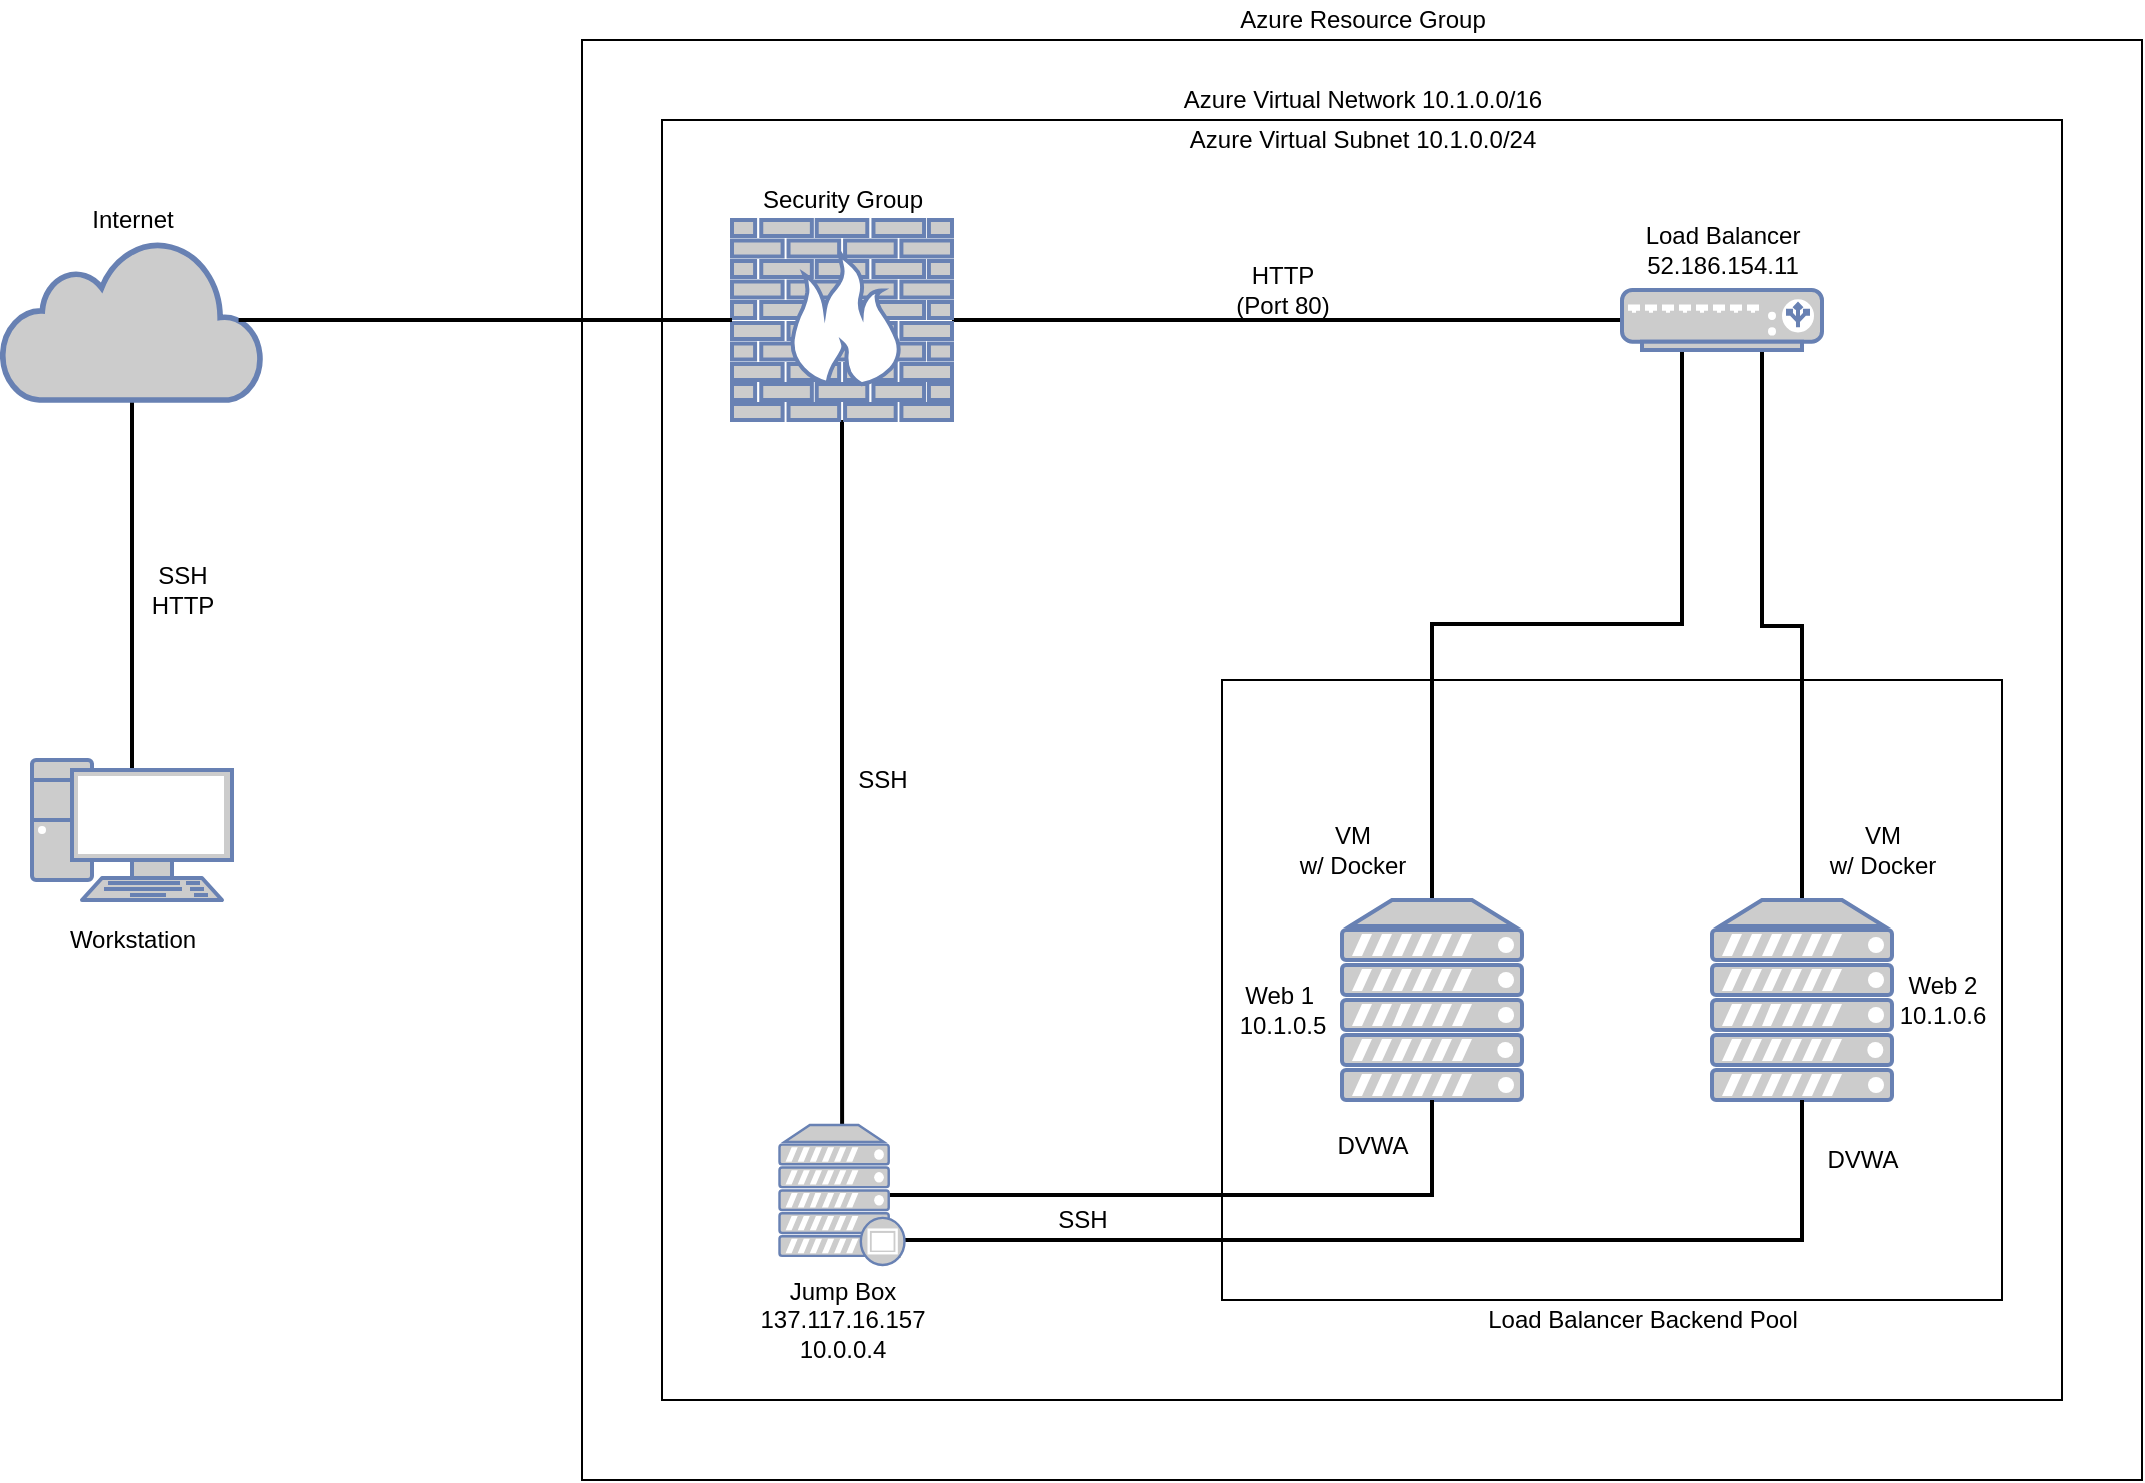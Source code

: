 <mxfile version="15.9.4" type="device"><diagram id="VUIN6gnFWrO7nGe89qZ6" name="Page-1"><mxGraphModel dx="1757" dy="977" grid="1" gridSize="10" guides="1" tooltips="1" connect="1" arrows="1" fold="1" page="1" pageScale="1" pageWidth="1100" pageHeight="850" math="0" shadow="0"><root><mxCell id="0"/><mxCell id="1" parent="0"/><mxCell id="t0cJ-oJzR2DotqfWbUaT-10" style="edgeStyle=orthogonalEdgeStyle;rounded=0;orthogonalLoop=1;jettySize=auto;html=1;exitX=0.5;exitY=0.07;exitDx=0;exitDy=0;exitPerimeter=0;entryX=0.5;entryY=1;entryDx=0;entryDy=0;entryPerimeter=0;endArrow=none;endFill=0;strokeWidth=2;" edge="1" parent="1" source="bC_cXLdEo4tclNyHZ8fS-5" target="bC_cXLdEo4tclNyHZ8fS-6"><mxGeometry relative="1" as="geometry"/></mxCell><mxCell id="bC_cXLdEo4tclNyHZ8fS-5" value="" style="fontColor=#0066CC;verticalAlign=top;verticalLabelPosition=bottom;labelPosition=center;align=center;html=1;outlineConnect=0;fillColor=#CCCCCC;strokeColor=#6881B3;gradientColor=none;gradientDirection=north;strokeWidth=2;shape=mxgraph.networks.pc;" parent="1" vertex="1"><mxGeometry x="35" y="450" width="100" height="70" as="geometry"/></mxCell><mxCell id="bC_cXLdEo4tclNyHZ8fS-6" value="" style="html=1;outlineConnect=0;fillColor=#CCCCCC;strokeColor=#6881B3;gradientColor=none;gradientDirection=north;strokeWidth=2;shape=mxgraph.networks.cloud;fontColor=#ffffff;" parent="1" vertex="1"><mxGeometry x="20" y="190" width="130" height="80" as="geometry"/></mxCell><mxCell id="bC_cXLdEo4tclNyHZ8fS-16" value="" style="whiteSpace=wrap;html=1;strokeWidth=1;" parent="1" vertex="1"><mxGeometry x="310" y="90" width="780" height="720" as="geometry"/></mxCell><mxCell id="bC_cXLdEo4tclNyHZ8fS-50" value="" style="whiteSpace=wrap;html=1;strokeWidth=1;" parent="1" vertex="1"><mxGeometry x="350" y="130" width="700" height="640" as="geometry"/></mxCell><mxCell id="bC_cXLdEo4tclNyHZ8fS-29" style="edgeStyle=orthogonalEdgeStyle;rounded=0;orthogonalLoop=1;jettySize=auto;html=1;exitX=0.5;exitY=1;exitDx=0;exitDy=0;exitPerimeter=0;endArrow=none;endFill=0;strokeWidth=2;" parent="1" source="bC_cXLdEo4tclNyHZ8fS-18" target="bC_cXLdEo4tclNyHZ8fS-21" edge="1"><mxGeometry relative="1" as="geometry"/></mxCell><mxCell id="t0cJ-oJzR2DotqfWbUaT-11" style="edgeStyle=orthogonalEdgeStyle;rounded=0;orthogonalLoop=1;jettySize=auto;html=1;exitX=1;exitY=0.5;exitDx=0;exitDy=0;exitPerimeter=0;endArrow=none;endFill=0;strokeWidth=2;" edge="1" parent="1" source="bC_cXLdEo4tclNyHZ8fS-18" target="bC_cXLdEo4tclNyHZ8fS-41"><mxGeometry relative="1" as="geometry"/></mxCell><mxCell id="bC_cXLdEo4tclNyHZ8fS-18" value="" style="fontColor=#0066CC;verticalAlign=top;verticalLabelPosition=bottom;labelPosition=center;align=center;html=1;outlineConnect=0;fillColor=#CCCCCC;strokeColor=#6881B3;gradientColor=none;gradientDirection=north;strokeWidth=2;shape=mxgraph.networks.firewall;" parent="1" vertex="1"><mxGeometry x="385" y="180" width="110" height="100" as="geometry"/></mxCell><mxCell id="bC_cXLdEo4tclNyHZ8fS-51" value="" style="whiteSpace=wrap;html=1;strokeWidth=1;" parent="1" vertex="1"><mxGeometry x="630" y="410" width="390" height="310" as="geometry"/></mxCell><mxCell id="bC_cXLdEo4tclNyHZ8fS-59" style="edgeStyle=orthogonalEdgeStyle;rounded=0;orthogonalLoop=1;jettySize=auto;html=1;exitX=0.5;exitY=0;exitDx=0;exitDy=0;exitPerimeter=0;entryX=0.9;entryY=1;entryDx=0;entryDy=0;entryPerimeter=0;endArrow=none;endFill=0;strokeWidth=2;" parent="1" source="bC_cXLdEo4tclNyHZ8fS-19" target="bC_cXLdEo4tclNyHZ8fS-41" edge="1"><mxGeometry relative="1" as="geometry"><Array as="points"><mxPoint x="920" y="383"/><mxPoint x="900" y="383"/><mxPoint x="900" y="245"/></Array></mxGeometry></mxCell><mxCell id="bC_cXLdEo4tclNyHZ8fS-19" value="" style="fontColor=#0066CC;verticalAlign=top;verticalLabelPosition=bottom;labelPosition=center;align=center;html=1;outlineConnect=0;fillColor=#CCCCCC;strokeColor=#6881B3;gradientColor=none;gradientDirection=north;strokeWidth=2;shape=mxgraph.networks.server;" parent="1" vertex="1"><mxGeometry x="875" y="520" width="90" height="100" as="geometry"/></mxCell><mxCell id="bC_cXLdEo4tclNyHZ8fS-58" style="edgeStyle=orthogonalEdgeStyle;rounded=0;orthogonalLoop=1;jettySize=auto;html=1;exitX=0.5;exitY=0;exitDx=0;exitDy=0;exitPerimeter=0;entryX=0.1;entryY=1;entryDx=0;entryDy=0;entryPerimeter=0;endArrow=none;endFill=0;strokeWidth=2;" parent="1" source="bC_cXLdEo4tclNyHZ8fS-20" target="bC_cXLdEo4tclNyHZ8fS-41" edge="1"><mxGeometry relative="1" as="geometry"><Array as="points"><mxPoint x="735" y="382"/><mxPoint x="860" y="382"/><mxPoint x="860" y="245"/></Array></mxGeometry></mxCell><mxCell id="bC_cXLdEo4tclNyHZ8fS-20" value="" style="fontColor=#0066CC;verticalAlign=top;verticalLabelPosition=bottom;labelPosition=center;align=center;html=1;outlineConnect=0;fillColor=#CCCCCC;strokeColor=#6881B3;gradientColor=none;gradientDirection=north;strokeWidth=2;shape=mxgraph.networks.server;" parent="1" vertex="1"><mxGeometry x="690" y="520" width="90" height="100" as="geometry"/></mxCell><mxCell id="t0cJ-oJzR2DotqfWbUaT-18" style="edgeStyle=orthogonalEdgeStyle;rounded=0;orthogonalLoop=1;jettySize=auto;html=1;exitX=0.88;exitY=0.5;exitDx=0;exitDy=0;exitPerimeter=0;entryX=0.5;entryY=1;entryDx=0;entryDy=0;entryPerimeter=0;endArrow=none;endFill=0;strokeWidth=2;" edge="1" parent="1" source="bC_cXLdEo4tclNyHZ8fS-21" target="bC_cXLdEo4tclNyHZ8fS-20"><mxGeometry relative="1" as="geometry"/></mxCell><mxCell id="t0cJ-oJzR2DotqfWbUaT-19" style="edgeStyle=orthogonalEdgeStyle;rounded=0;orthogonalLoop=1;jettySize=auto;html=1;exitX=0.95;exitY=0.95;exitDx=0;exitDy=0;exitPerimeter=0;endArrow=none;endFill=0;strokeWidth=2;" edge="1" parent="1" source="bC_cXLdEo4tclNyHZ8fS-21" target="bC_cXLdEo4tclNyHZ8fS-19"><mxGeometry relative="1" as="geometry"><Array as="points"><mxPoint x="468" y="690"/><mxPoint x="920" y="690"/></Array></mxGeometry></mxCell><mxCell id="bC_cXLdEo4tclNyHZ8fS-21" value="" style="fontColor=#0066CC;verticalAlign=top;verticalLabelPosition=bottom;labelPosition=center;align=center;html=1;outlineConnect=0;fillColor=#CCCCCC;strokeColor=#6881B3;gradientColor=none;gradientDirection=north;strokeWidth=2;shape=mxgraph.networks.proxy_server;" parent="1" vertex="1"><mxGeometry x="408.75" y="632.5" width="62.5" height="70" as="geometry"/></mxCell><mxCell id="bC_cXLdEo4tclNyHZ8fS-41" value="" style="fontColor=#0066CC;verticalAlign=top;verticalLabelPosition=bottom;labelPosition=center;align=center;html=1;outlineConnect=0;fillColor=#CCCCCC;strokeColor=#6881B3;gradientColor=none;gradientDirection=north;strokeWidth=2;shape=mxgraph.networks.load_balancer;" parent="1" vertex="1"><mxGeometry x="830" y="215" width="100" height="30" as="geometry"/></mxCell><mxCell id="bC_cXLdEo4tclNyHZ8fS-45" value="Internet" style="text;html=1;resizable=0;autosize=1;align=center;verticalAlign=middle;points=[];fillColor=none;strokeColor=none;rounded=0;" parent="1" vertex="1"><mxGeometry x="55" y="170" width="60" height="20" as="geometry"/></mxCell><mxCell id="bC_cXLdEo4tclNyHZ8fS-47" value="Security Group" style="text;html=1;resizable=0;autosize=1;align=center;verticalAlign=middle;points=[];fillColor=none;strokeColor=none;rounded=0;" parent="1" vertex="1"><mxGeometry x="390" y="160" width="100" height="20" as="geometry"/></mxCell><mxCell id="bC_cXLdEo4tclNyHZ8fS-48" value="SSH&lt;br&gt;HTTP&lt;br&gt;" style="text;html=1;align=center;verticalAlign=middle;resizable=0;points=[];autosize=1;strokeColor=none;fillColor=none;" parent="1" vertex="1"><mxGeometry x="85" y="350" width="50" height="30" as="geometry"/></mxCell><mxCell id="bC_cXLdEo4tclNyHZ8fS-49" value="Azure Resource Group" style="text;html=1;align=center;verticalAlign=middle;resizable=0;points=[];autosize=1;strokeColor=none;fillColor=none;" parent="1" vertex="1"><mxGeometry x="630" y="70" width="140" height="20" as="geometry"/></mxCell><mxCell id="bC_cXLdEo4tclNyHZ8fS-60" value="SSH" style="text;html=1;align=center;verticalAlign=middle;resizable=0;points=[];autosize=1;strokeColor=none;fillColor=none;" parent="1" vertex="1"><mxGeometry x="440" y="450" width="40" height="20" as="geometry"/></mxCell><mxCell id="bC_cXLdEo4tclNyHZ8fS-66" value="HTTP &lt;br&gt;(Port&amp;nbsp;80)" style="text;html=1;align=center;verticalAlign=middle;resizable=0;points=[];autosize=1;strokeColor=none;fillColor=none;" parent="1" vertex="1"><mxGeometry x="630" y="200" width="60" height="30" as="geometry"/></mxCell><mxCell id="bC_cXLdEo4tclNyHZ8fS-67" value="Azure Virtual Network 10.1.0.0/16" style="text;html=1;align=center;verticalAlign=middle;resizable=0;points=[];autosize=1;strokeColor=none;fillColor=none;" parent="1" vertex="1"><mxGeometry x="605" y="110" width="190" height="20" as="geometry"/></mxCell><mxCell id="bC_cXLdEo4tclNyHZ8fS-69" value="Jump Box&lt;br&gt;137.117.16.157&lt;br&gt;10.0.0.4" style="text;html=1;align=center;verticalAlign=middle;resizable=0;points=[];autosize=1;strokeColor=none;fillColor=none;" parent="1" vertex="1"><mxGeometry x="390" y="705" width="100" height="50" as="geometry"/></mxCell><mxCell id="bC_cXLdEo4tclNyHZ8fS-70" value="Web 1&amp;nbsp;&lt;br&gt;10.1.0.5" style="text;html=1;align=center;verticalAlign=middle;resizable=0;points=[];autosize=1;strokeColor=none;fillColor=none;" parent="1" vertex="1"><mxGeometry x="630" y="560" width="60" height="30" as="geometry"/></mxCell><mxCell id="bC_cXLdEo4tclNyHZ8fS-72" value="Web 2&lt;br&gt;10.1.0.6&lt;br&gt;" style="text;html=1;align=center;verticalAlign=middle;resizable=0;points=[];autosize=1;strokeColor=none;fillColor=none;" parent="1" vertex="1"><mxGeometry x="960" y="555" width="60" height="30" as="geometry"/></mxCell><mxCell id="bC_cXLdEo4tclNyHZ8fS-73" value="Workstation" style="text;html=1;align=center;verticalAlign=middle;resizable=0;points=[];autosize=1;strokeColor=none;fillColor=none;" parent="1" vertex="1"><mxGeometry x="45" y="530" width="80" height="20" as="geometry"/></mxCell><mxCell id="bC_cXLdEo4tclNyHZ8fS-74" value="Load Balancer&lt;br&gt;52.186.154.11" style="text;html=1;align=center;verticalAlign=middle;resizable=0;points=[];autosize=1;strokeColor=none;fillColor=none;" parent="1" vertex="1"><mxGeometry x="835" y="180" width="90" height="30" as="geometry"/></mxCell><mxCell id="bC_cXLdEo4tclNyHZ8fS-75" value="Load Balancer Backend Pool" style="text;html=1;align=center;verticalAlign=middle;resizable=0;points=[];autosize=1;strokeColor=none;fillColor=none;" parent="1" vertex="1"><mxGeometry x="755" y="720" width="170" height="20" as="geometry"/></mxCell><mxCell id="bC_cXLdEo4tclNyHZ8fS-76" value="SSH" style="text;html=1;align=center;verticalAlign=middle;resizable=0;points=[];autosize=1;strokeColor=none;fillColor=none;" parent="1" vertex="1"><mxGeometry x="540" y="670" width="40" height="20" as="geometry"/></mxCell><mxCell id="t0cJ-oJzR2DotqfWbUaT-8" value="Azure Virtual Subnet 10.1.0.0/24" style="text;html=1;align=center;verticalAlign=middle;resizable=0;points=[];autosize=1;strokeColor=none;fillColor=none;" vertex="1" parent="1"><mxGeometry x="605" y="130" width="190" height="20" as="geometry"/></mxCell><mxCell id="t0cJ-oJzR2DotqfWbUaT-9" style="edgeStyle=orthogonalEdgeStyle;rounded=0;orthogonalLoop=1;jettySize=auto;html=1;exitX=0.91;exitY=0.5;exitDx=0;exitDy=0;exitPerimeter=0;endArrow=none;endFill=0;strokeWidth=2;" edge="1" parent="1" source="bC_cXLdEo4tclNyHZ8fS-6" target="bC_cXLdEo4tclNyHZ8fS-18"><mxGeometry relative="1" as="geometry"/></mxCell><mxCell id="t0cJ-oJzR2DotqfWbUaT-15" value="VM &lt;br&gt;w/ Docker" style="text;html=1;align=center;verticalAlign=middle;resizable=0;points=[];autosize=1;strokeColor=none;fillColor=none;" vertex="1" parent="1"><mxGeometry x="660" y="480" width="70" height="30" as="geometry"/></mxCell><mxCell id="t0cJ-oJzR2DotqfWbUaT-16" value="DVWA" style="text;html=1;align=center;verticalAlign=middle;resizable=0;points=[];autosize=1;strokeColor=none;fillColor=none;" vertex="1" parent="1"><mxGeometry x="680" y="632.5" width="50" height="20" as="geometry"/></mxCell><mxCell id="t0cJ-oJzR2DotqfWbUaT-17" value="DVWA" style="text;html=1;align=center;verticalAlign=middle;resizable=0;points=[];autosize=1;strokeColor=none;fillColor=none;" vertex="1" parent="1"><mxGeometry x="925" y="640" width="50" height="20" as="geometry"/></mxCell><mxCell id="t0cJ-oJzR2DotqfWbUaT-20" value="VM &lt;br&gt;w/ Docker" style="text;html=1;align=center;verticalAlign=middle;resizable=0;points=[];autosize=1;strokeColor=none;fillColor=none;" vertex="1" parent="1"><mxGeometry x="925" y="480" width="70" height="30" as="geometry"/></mxCell></root></mxGraphModel></diagram></mxfile>
